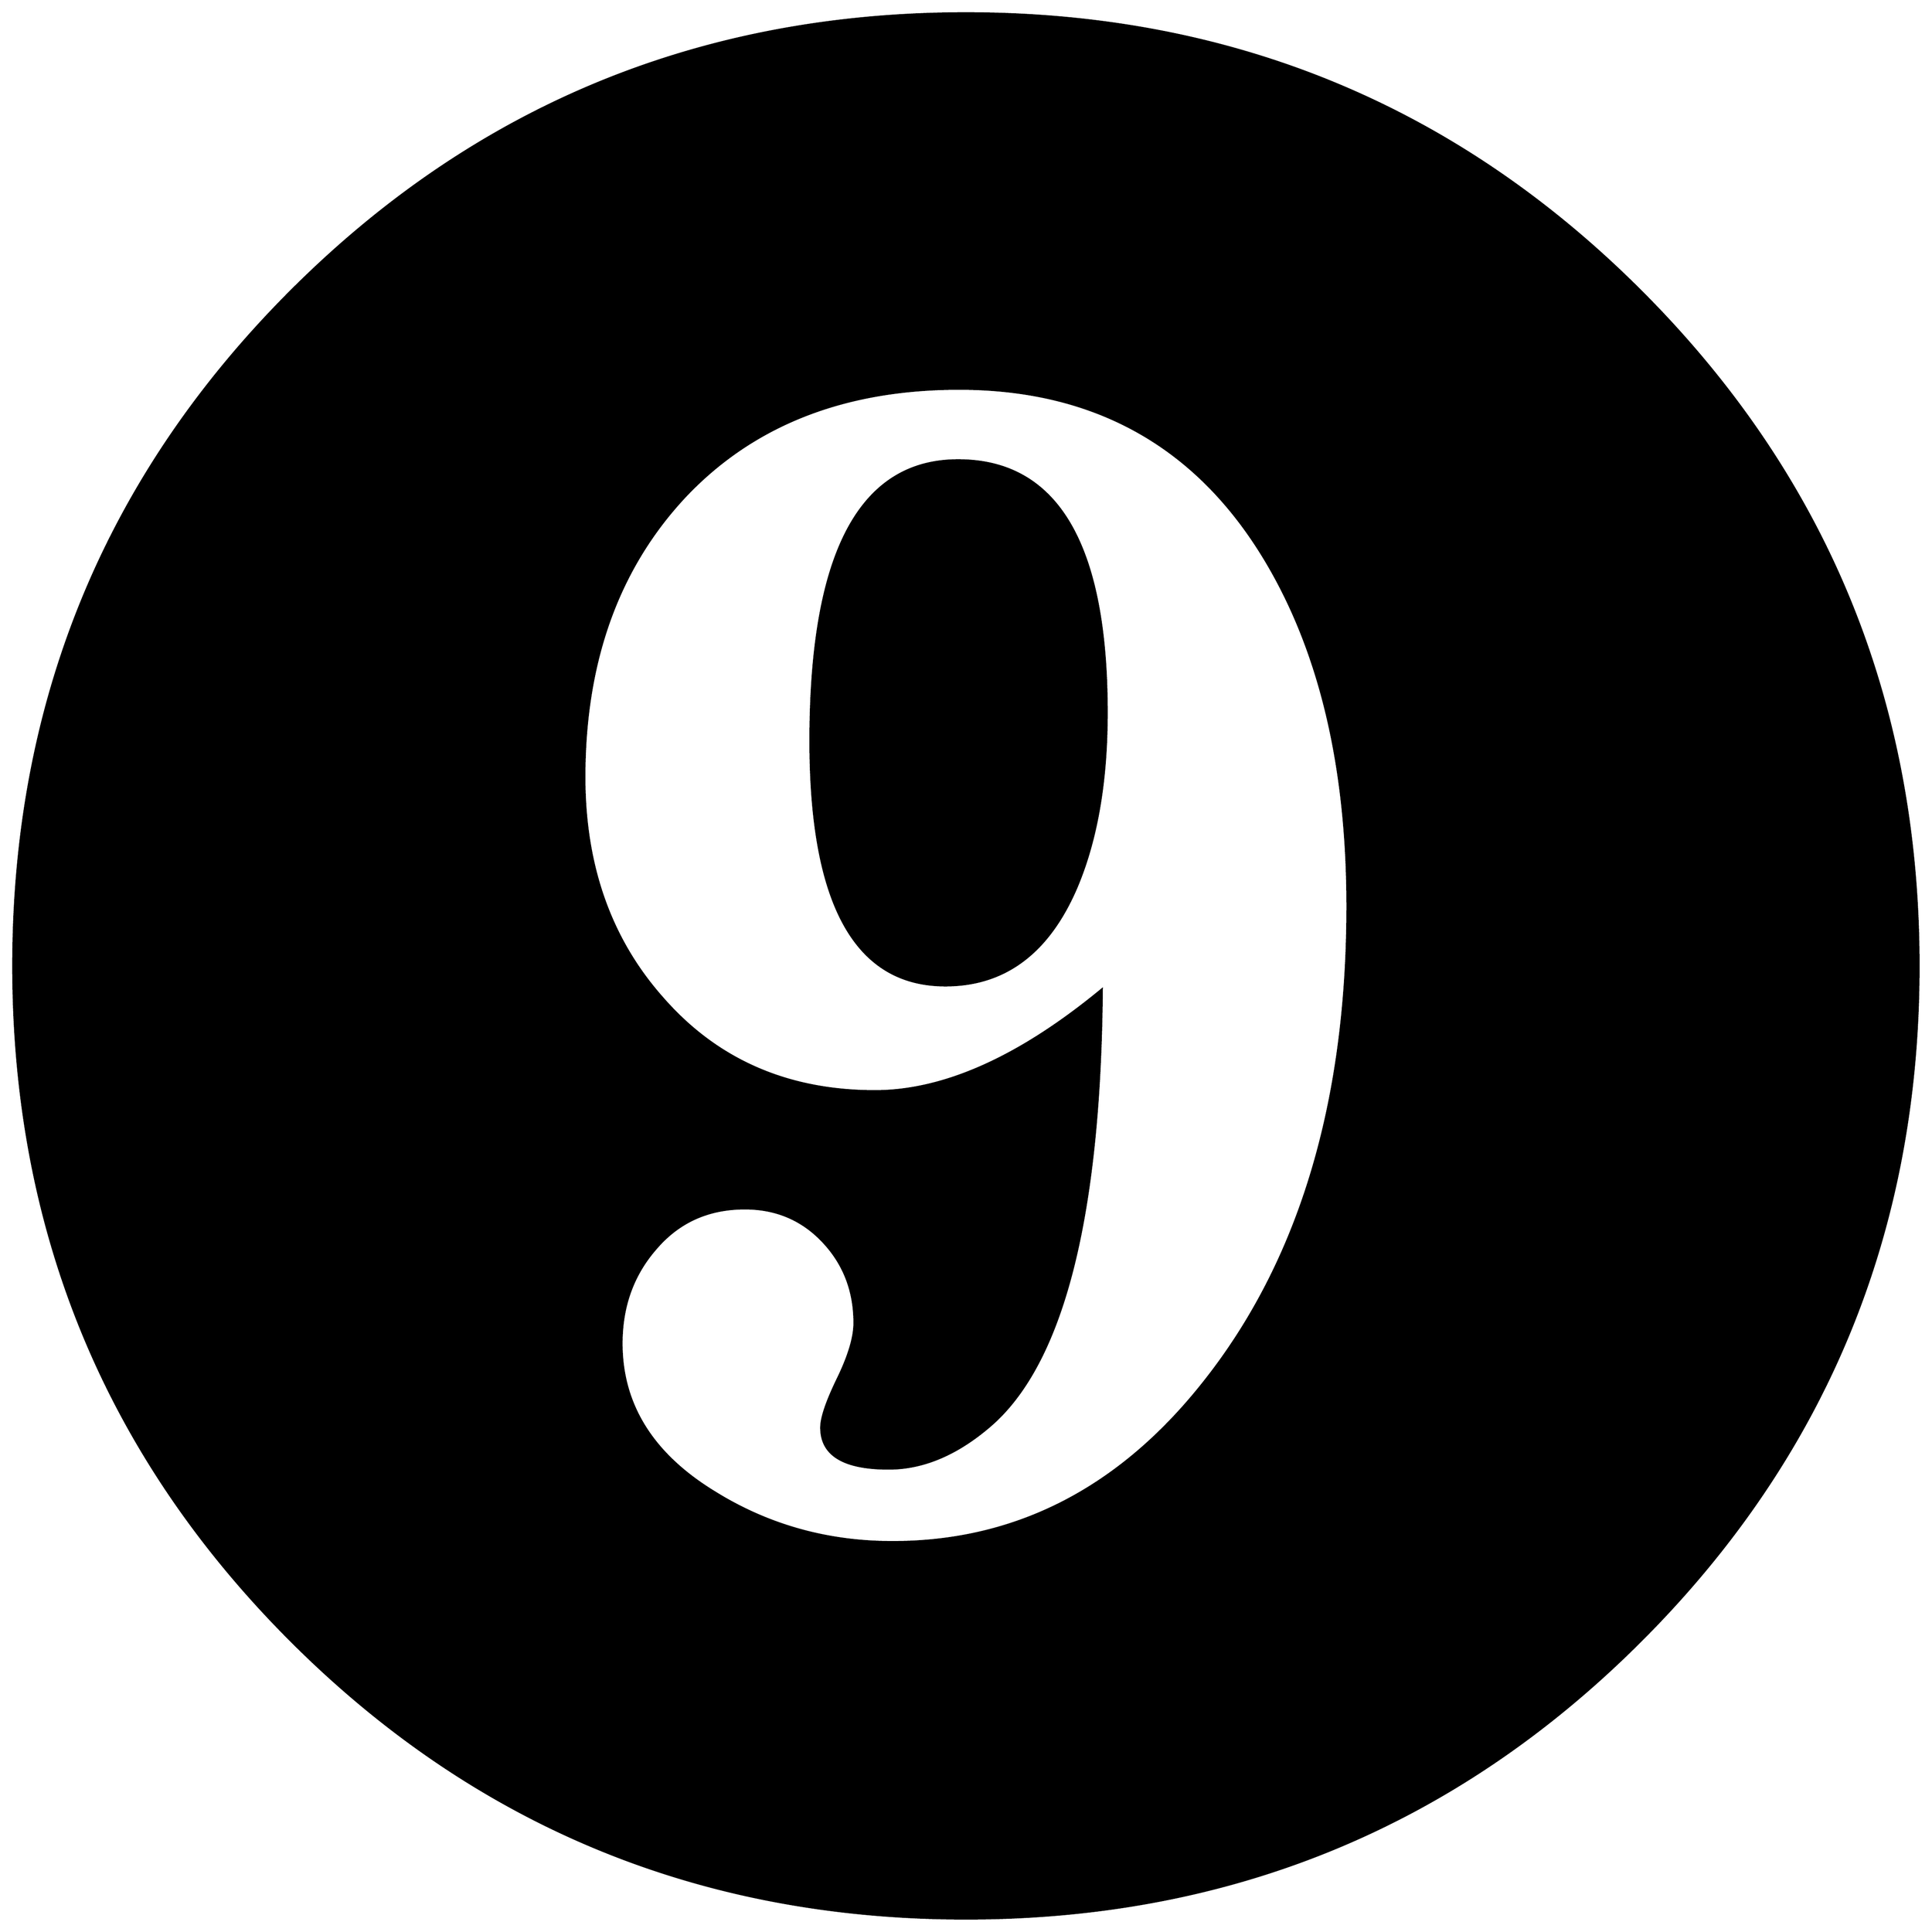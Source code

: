 


\begin{tikzpicture}[y=0.80pt, x=0.80pt, yscale=-1.0, xscale=1.0, inner sep=0pt, outer sep=0pt]
\begin{scope}[shift={(100.0,1706.0)},nonzero rule]
  \path[draw=.,fill=.,line width=1.600pt] (1998.0,-582.0) ..
    controls (1998.0,-311.333) and (1903.333,-81.333) ..
    (1714.0,108.0) .. controls (1524.667,297.333) and (1294.667,392.0)
    .. (1024.0,392.0) .. controls (753.333,392.0) and
    (523.333,297.333) .. (334.0,108.0) .. controls (144.667,-81.333) and
    (50.0,-311.333) .. (50.0,-582.0) .. controls (50.0,-852.667) and
    (144.667,-1082.667) .. (334.0,-1272.0) .. controls
    (523.333,-1461.333) and (753.333,-1556.0) .. (1024.0,-1556.0) ..
    controls (1294.667,-1556.0) and (1524.667,-1461.333) ..
    (1714.0,-1272.0) .. controls (1903.333,-1082.667) and
    (1998.0,-852.667) .. (1998.0,-582.0) -- cycle(1414.0,-643.0)
    .. controls (1414.0,-788.333) and (1385.0,-908.0) ..
    (1327.0,-1002.0) .. controls (1257.0,-1115.333) and
    (1153.667,-1172.0) .. (1017.0,-1172.0) .. controls
    (899.667,-1172.0) and (806.333,-1135.333) .. (737.0,-1062.0) ..
    controls (668.333,-988.667) and (634.0,-893.0) .. (634.0,-775.0)
    .. controls (634.0,-684.333) and (660.667,-609.0) ..
    (714.0,-549.0) .. controls (769.333,-485.667) and (841.667,-454.0)
    .. (931.0,-454.0) .. controls (1001.667,-454.0) and
    (1079.0,-488.667) .. (1163.0,-558.0) .. controls
    (1161.0,-324.667) and (1123.0,-176.0) .. (1049.0,-112.0) ..
    controls (1015.0,-82.667) and (980.333,-68.0) .. (945.0,-68.0)
    .. controls (899.0,-68.0) and (876.0,-82.0) ..
    (876.0,-110.0) .. controls (876.0,-120.0) and (881.667,-136.667)
    .. (893.0,-160.0) .. controls (904.333,-183.333) and
    (910.0,-202.333) .. (910.0,-217.0) .. controls (910.0,-249.667)
    and (899.333,-277.333) .. (878.0,-300.0) .. controls
    (856.667,-322.667) and (830.0,-334.0) .. (798.0,-334.0) ..
    controls (760.667,-334.0) and (730.333,-320.333) .. (707.0,-293.0)
    .. controls (683.667,-266.333) and (672.0,-234.0) ..
    (672.0,-196.0) .. controls (672.0,-133.333) and (703.667,-82.667)
    .. (767.0,-44.0) .. controls (821.667,-10.0) and (882.333,7.0)
    .. (949.0,7.0) .. controls (1075.0,7.0) and (1181.0,-47.333)
    .. (1267.0,-156.0) .. controls (1365.0,-279.333) and
    (1414.0,-441.667) .. (1414.0,-643.0) -- cycle(1168.0,-841.0)
    .. controls (1168.0,-770.333) and (1157.667,-710.667) ..
    (1137.0,-662.0) .. controls (1108.333,-595.333) and
    (1063.667,-562.0) .. (1003.0,-562.0) .. controls
    (911.0,-562.0) and (865.0,-645.333) .. (865.0,-812.0) ..
    controls (865.0,-1003.333) and (915.333,-1099.0) ..
    (1016.0,-1099.0) .. controls (1117.333,-1099.0) and
    (1168.0,-1013.0) .. (1168.0,-841.0) -- cycle;
\end{scope}

\end{tikzpicture}


